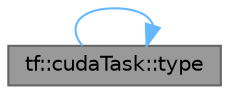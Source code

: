 digraph "tf::cudaTask::type"
{
 // LATEX_PDF_SIZE
  bgcolor="transparent";
  edge [fontname=Helvetica,fontsize=10,labelfontname=Helvetica,labelfontsize=10];
  node [fontname=Helvetica,fontsize=10,shape=box,height=0.2,width=0.4];
  rankdir="LR";
  Node1 [id="Node000001",label="tf::cudaTask::type",height=0.2,width=0.4,color="gray40", fillcolor="grey60", style="filled", fontcolor="black",tooltip="queries the type of this task"];
  Node1 -> Node1 [id="edge1_Node000001_Node000001",color="steelblue1",style="solid",tooltip=" "];
}
